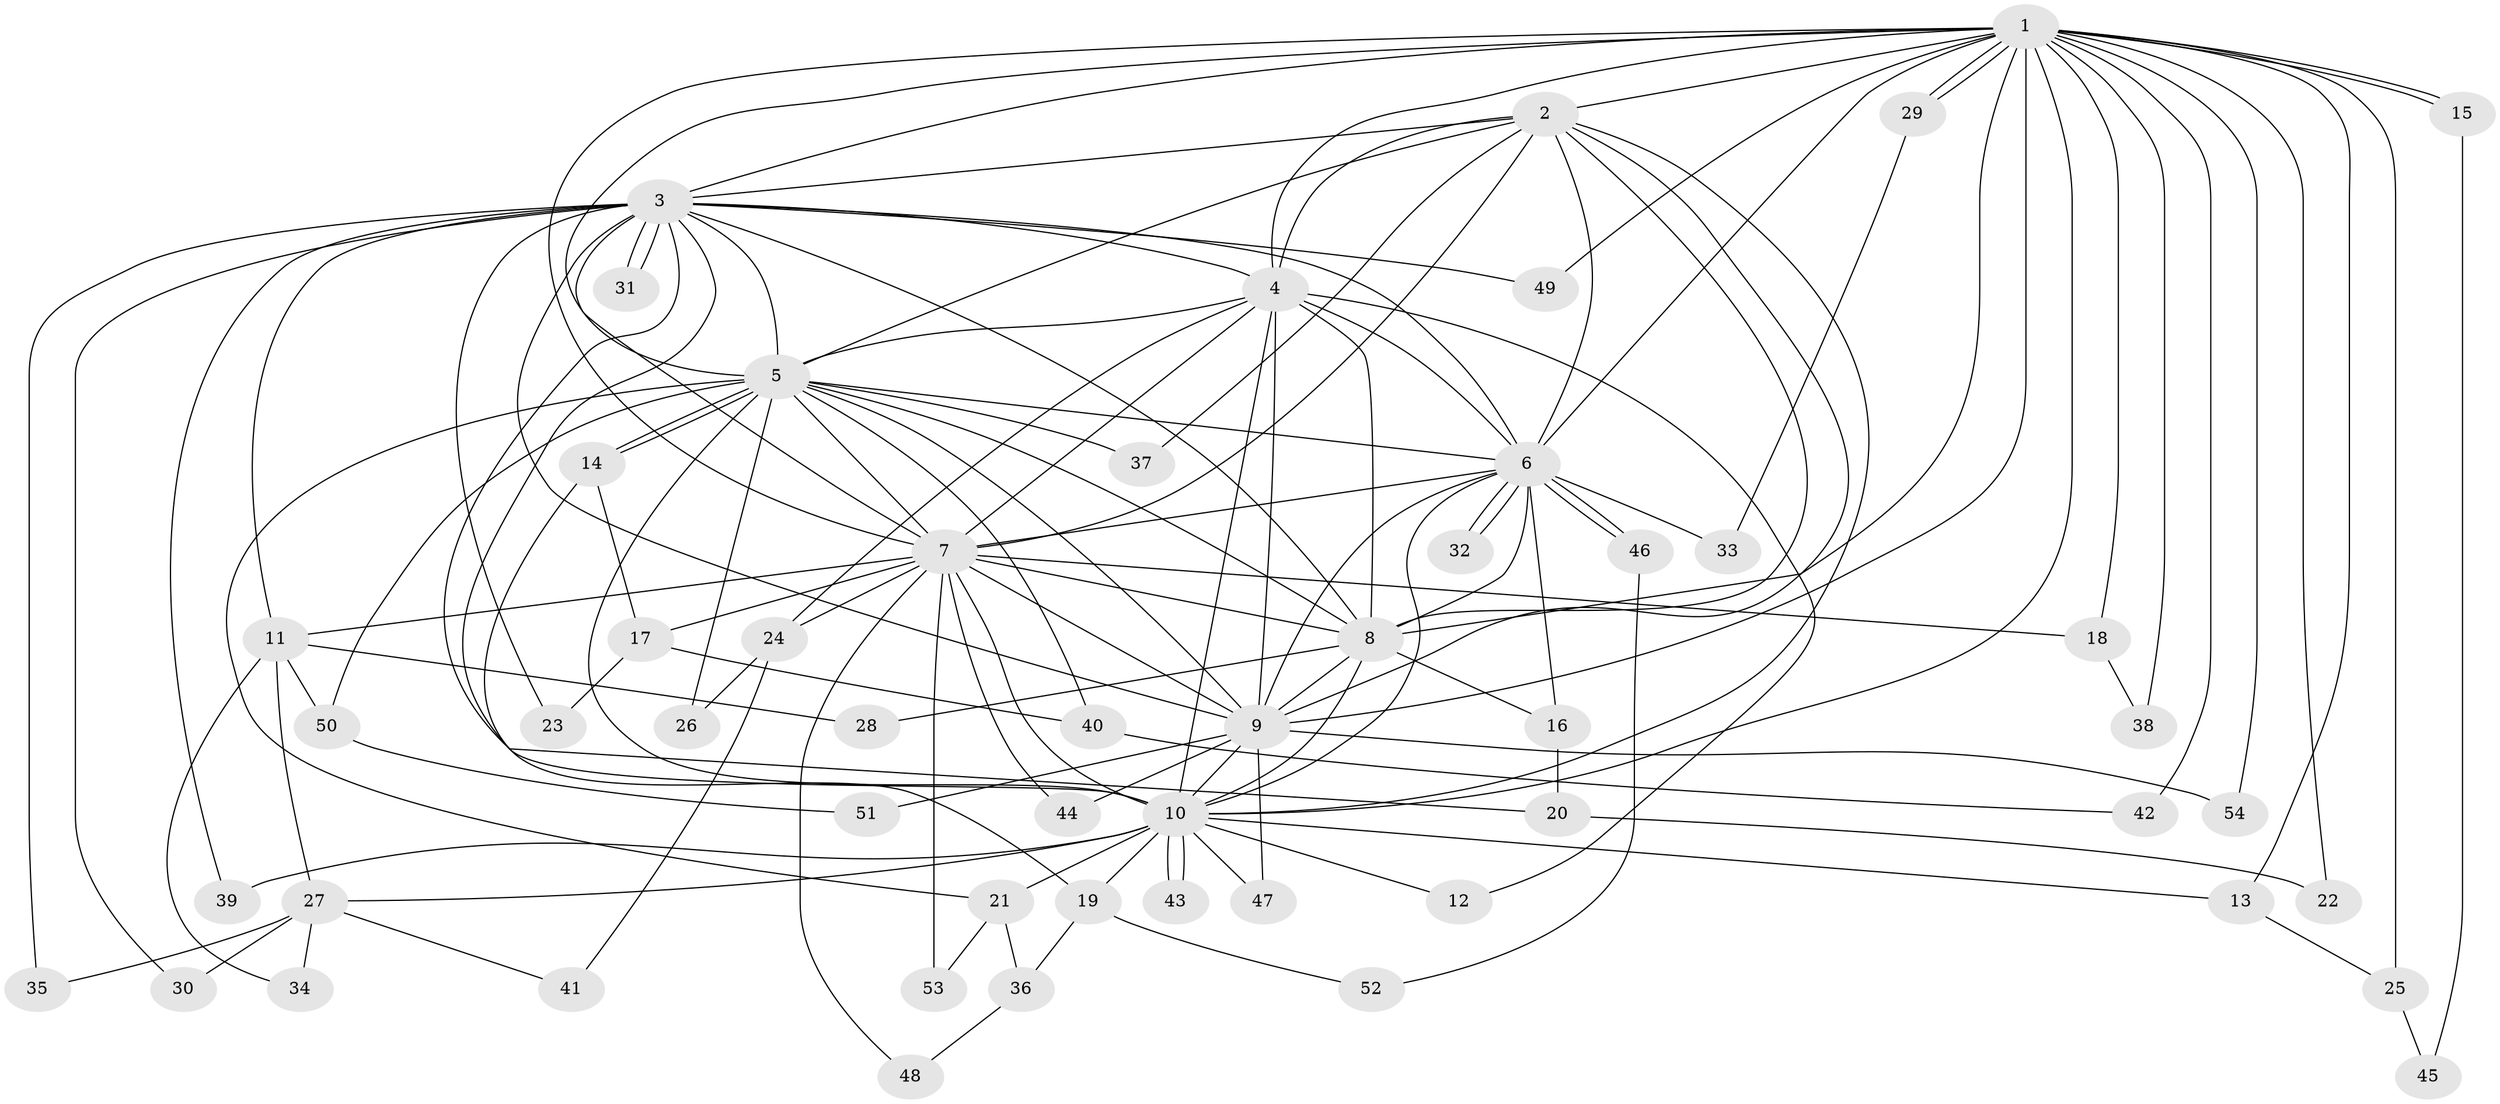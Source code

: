 // coarse degree distribution, {12: 0.037037037037037035, 10: 0.037037037037037035, 14: 0.037037037037037035, 2: 0.5555555555555556, 11: 0.037037037037037035, 3: 0.07407407407407407, 1: 0.14814814814814814, 6: 0.037037037037037035, 5: 0.037037037037037035}
// Generated by graph-tools (version 1.1) at 2025/49/03/04/25 21:49:21]
// undirected, 54 vertices, 133 edges
graph export_dot {
graph [start="1"]
  node [color=gray90,style=filled];
  1;
  2;
  3;
  4;
  5;
  6;
  7;
  8;
  9;
  10;
  11;
  12;
  13;
  14;
  15;
  16;
  17;
  18;
  19;
  20;
  21;
  22;
  23;
  24;
  25;
  26;
  27;
  28;
  29;
  30;
  31;
  32;
  33;
  34;
  35;
  36;
  37;
  38;
  39;
  40;
  41;
  42;
  43;
  44;
  45;
  46;
  47;
  48;
  49;
  50;
  51;
  52;
  53;
  54;
  1 -- 2;
  1 -- 3;
  1 -- 4;
  1 -- 5;
  1 -- 6;
  1 -- 7;
  1 -- 8;
  1 -- 9;
  1 -- 10;
  1 -- 13;
  1 -- 15;
  1 -- 15;
  1 -- 18;
  1 -- 22;
  1 -- 25;
  1 -- 29;
  1 -- 29;
  1 -- 38;
  1 -- 42;
  1 -- 49;
  1 -- 54;
  2 -- 3;
  2 -- 4;
  2 -- 5;
  2 -- 6;
  2 -- 7;
  2 -- 8;
  2 -- 9;
  2 -- 10;
  2 -- 37;
  3 -- 4;
  3 -- 5;
  3 -- 6;
  3 -- 7;
  3 -- 8;
  3 -- 9;
  3 -- 10;
  3 -- 11;
  3 -- 20;
  3 -- 23;
  3 -- 30;
  3 -- 31;
  3 -- 31;
  3 -- 35;
  3 -- 39;
  3 -- 49;
  4 -- 5;
  4 -- 6;
  4 -- 7;
  4 -- 8;
  4 -- 9;
  4 -- 10;
  4 -- 12;
  4 -- 24;
  5 -- 6;
  5 -- 7;
  5 -- 8;
  5 -- 9;
  5 -- 10;
  5 -- 14;
  5 -- 14;
  5 -- 21;
  5 -- 26;
  5 -- 37;
  5 -- 40;
  5 -- 50;
  6 -- 7;
  6 -- 8;
  6 -- 9;
  6 -- 10;
  6 -- 16;
  6 -- 32;
  6 -- 32;
  6 -- 33;
  6 -- 46;
  6 -- 46;
  7 -- 8;
  7 -- 9;
  7 -- 10;
  7 -- 11;
  7 -- 17;
  7 -- 18;
  7 -- 24;
  7 -- 44;
  7 -- 48;
  7 -- 53;
  8 -- 9;
  8 -- 10;
  8 -- 16;
  8 -- 28;
  9 -- 10;
  9 -- 44;
  9 -- 47;
  9 -- 51;
  9 -- 54;
  10 -- 12;
  10 -- 13;
  10 -- 19;
  10 -- 21;
  10 -- 27;
  10 -- 39;
  10 -- 43;
  10 -- 43;
  10 -- 47;
  11 -- 27;
  11 -- 28;
  11 -- 34;
  11 -- 50;
  13 -- 25;
  14 -- 17;
  14 -- 19;
  15 -- 45;
  16 -- 20;
  17 -- 23;
  17 -- 40;
  18 -- 38;
  19 -- 36;
  19 -- 52;
  20 -- 22;
  21 -- 36;
  21 -- 53;
  24 -- 26;
  24 -- 41;
  25 -- 45;
  27 -- 30;
  27 -- 34;
  27 -- 35;
  27 -- 41;
  29 -- 33;
  36 -- 48;
  40 -- 42;
  46 -- 52;
  50 -- 51;
}
